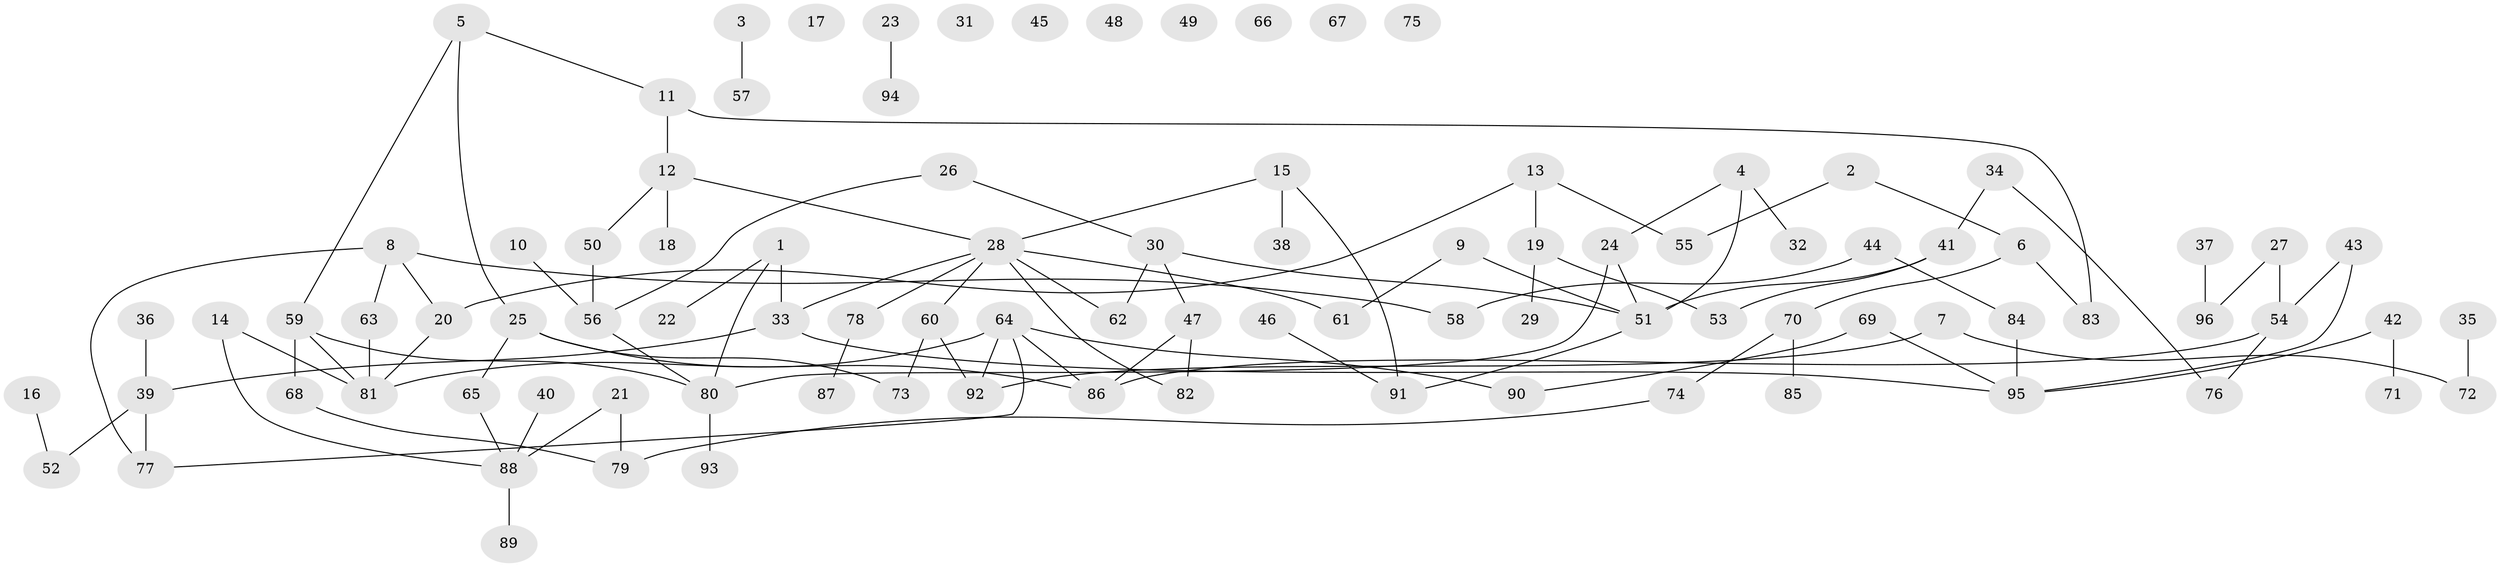 // Generated by graph-tools (version 1.1) at 2025/49/03/09/25 03:49:05]
// undirected, 96 vertices, 109 edges
graph export_dot {
graph [start="1"]
  node [color=gray90,style=filled];
  1;
  2;
  3;
  4;
  5;
  6;
  7;
  8;
  9;
  10;
  11;
  12;
  13;
  14;
  15;
  16;
  17;
  18;
  19;
  20;
  21;
  22;
  23;
  24;
  25;
  26;
  27;
  28;
  29;
  30;
  31;
  32;
  33;
  34;
  35;
  36;
  37;
  38;
  39;
  40;
  41;
  42;
  43;
  44;
  45;
  46;
  47;
  48;
  49;
  50;
  51;
  52;
  53;
  54;
  55;
  56;
  57;
  58;
  59;
  60;
  61;
  62;
  63;
  64;
  65;
  66;
  67;
  68;
  69;
  70;
  71;
  72;
  73;
  74;
  75;
  76;
  77;
  78;
  79;
  80;
  81;
  82;
  83;
  84;
  85;
  86;
  87;
  88;
  89;
  90;
  91;
  92;
  93;
  94;
  95;
  96;
  1 -- 22;
  1 -- 33;
  1 -- 80;
  2 -- 6;
  2 -- 55;
  3 -- 57;
  4 -- 24;
  4 -- 32;
  4 -- 51;
  5 -- 11;
  5 -- 25;
  5 -- 59;
  6 -- 70;
  6 -- 83;
  7 -- 72;
  7 -- 92;
  8 -- 20;
  8 -- 58;
  8 -- 63;
  8 -- 77;
  9 -- 51;
  9 -- 61;
  10 -- 56;
  11 -- 12;
  11 -- 83;
  12 -- 18;
  12 -- 28;
  12 -- 50;
  13 -- 19;
  13 -- 20;
  13 -- 55;
  14 -- 81;
  14 -- 88;
  15 -- 28;
  15 -- 38;
  15 -- 91;
  16 -- 52;
  19 -- 29;
  19 -- 53;
  20 -- 81;
  21 -- 79;
  21 -- 88;
  23 -- 94;
  24 -- 51;
  24 -- 80;
  25 -- 65;
  25 -- 73;
  25 -- 86;
  26 -- 30;
  26 -- 56;
  27 -- 54;
  27 -- 96;
  28 -- 33;
  28 -- 60;
  28 -- 61;
  28 -- 62;
  28 -- 78;
  28 -- 82;
  30 -- 47;
  30 -- 51;
  30 -- 62;
  33 -- 39;
  33 -- 95;
  34 -- 41;
  34 -- 76;
  35 -- 72;
  36 -- 39;
  37 -- 96;
  39 -- 52;
  39 -- 77;
  40 -- 88;
  41 -- 51;
  41 -- 53;
  42 -- 71;
  42 -- 95;
  43 -- 54;
  43 -- 95;
  44 -- 58;
  44 -- 84;
  46 -- 91;
  47 -- 82;
  47 -- 86;
  50 -- 56;
  51 -- 91;
  54 -- 76;
  54 -- 86;
  56 -- 80;
  59 -- 68;
  59 -- 80;
  59 -- 81;
  60 -- 73;
  60 -- 92;
  63 -- 81;
  64 -- 77;
  64 -- 81;
  64 -- 86;
  64 -- 90;
  64 -- 92;
  65 -- 88;
  68 -- 79;
  69 -- 90;
  69 -- 95;
  70 -- 74;
  70 -- 85;
  74 -- 79;
  78 -- 87;
  80 -- 93;
  84 -- 95;
  88 -- 89;
}
